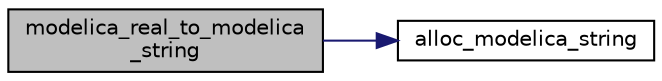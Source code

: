 digraph "modelica_real_to_modelica_string"
{
  edge [fontname="Helvetica",fontsize="10",labelfontname="Helvetica",labelfontsize="10"];
  node [fontname="Helvetica",fontsize="10",shape=record];
  rankdir="LR";
  Node81 [label="modelica_real_to_modelica\l_string",height=0.2,width=0.4,color="black", fillcolor="grey75", style="filled", fontcolor="black"];
  Node81 -> Node82 [color="midnightblue",fontsize="10",style="solid",fontname="Helvetica"];
  Node82 [label="alloc_modelica_string",height=0.2,width=0.4,color="black", fillcolor="white", style="filled",URL="$d9/d0a/modelica__string_8c.html#add1e8d341c9441788cfbf64f5331f94c"];
}
